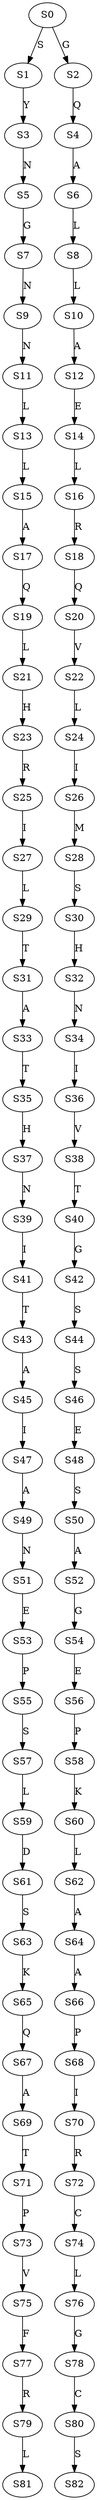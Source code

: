strict digraph  {
	S0 -> S1 [ label = S ];
	S0 -> S2 [ label = G ];
	S1 -> S3 [ label = Y ];
	S2 -> S4 [ label = Q ];
	S3 -> S5 [ label = N ];
	S4 -> S6 [ label = A ];
	S5 -> S7 [ label = G ];
	S6 -> S8 [ label = L ];
	S7 -> S9 [ label = N ];
	S8 -> S10 [ label = L ];
	S9 -> S11 [ label = N ];
	S10 -> S12 [ label = A ];
	S11 -> S13 [ label = L ];
	S12 -> S14 [ label = E ];
	S13 -> S15 [ label = L ];
	S14 -> S16 [ label = L ];
	S15 -> S17 [ label = A ];
	S16 -> S18 [ label = R ];
	S17 -> S19 [ label = Q ];
	S18 -> S20 [ label = Q ];
	S19 -> S21 [ label = L ];
	S20 -> S22 [ label = V ];
	S21 -> S23 [ label = H ];
	S22 -> S24 [ label = L ];
	S23 -> S25 [ label = R ];
	S24 -> S26 [ label = I ];
	S25 -> S27 [ label = I ];
	S26 -> S28 [ label = M ];
	S27 -> S29 [ label = L ];
	S28 -> S30 [ label = S ];
	S29 -> S31 [ label = T ];
	S30 -> S32 [ label = H ];
	S31 -> S33 [ label = A ];
	S32 -> S34 [ label = N ];
	S33 -> S35 [ label = T ];
	S34 -> S36 [ label = I ];
	S35 -> S37 [ label = H ];
	S36 -> S38 [ label = V ];
	S37 -> S39 [ label = N ];
	S38 -> S40 [ label = T ];
	S39 -> S41 [ label = I ];
	S40 -> S42 [ label = G ];
	S41 -> S43 [ label = T ];
	S42 -> S44 [ label = S ];
	S43 -> S45 [ label = A ];
	S44 -> S46 [ label = S ];
	S45 -> S47 [ label = I ];
	S46 -> S48 [ label = E ];
	S47 -> S49 [ label = A ];
	S48 -> S50 [ label = S ];
	S49 -> S51 [ label = N ];
	S50 -> S52 [ label = A ];
	S51 -> S53 [ label = E ];
	S52 -> S54 [ label = G ];
	S53 -> S55 [ label = P ];
	S54 -> S56 [ label = E ];
	S55 -> S57 [ label = S ];
	S56 -> S58 [ label = P ];
	S57 -> S59 [ label = L ];
	S58 -> S60 [ label = K ];
	S59 -> S61 [ label = D ];
	S60 -> S62 [ label = L ];
	S61 -> S63 [ label = S ];
	S62 -> S64 [ label = A ];
	S63 -> S65 [ label = K ];
	S64 -> S66 [ label = A ];
	S65 -> S67 [ label = Q ];
	S66 -> S68 [ label = P ];
	S67 -> S69 [ label = A ];
	S68 -> S70 [ label = I ];
	S69 -> S71 [ label = T ];
	S70 -> S72 [ label = R ];
	S71 -> S73 [ label = P ];
	S72 -> S74 [ label = C ];
	S73 -> S75 [ label = V ];
	S74 -> S76 [ label = L ];
	S75 -> S77 [ label = F ];
	S76 -> S78 [ label = G ];
	S77 -> S79 [ label = R ];
	S78 -> S80 [ label = C ];
	S79 -> S81 [ label = L ];
	S80 -> S82 [ label = S ];
}
